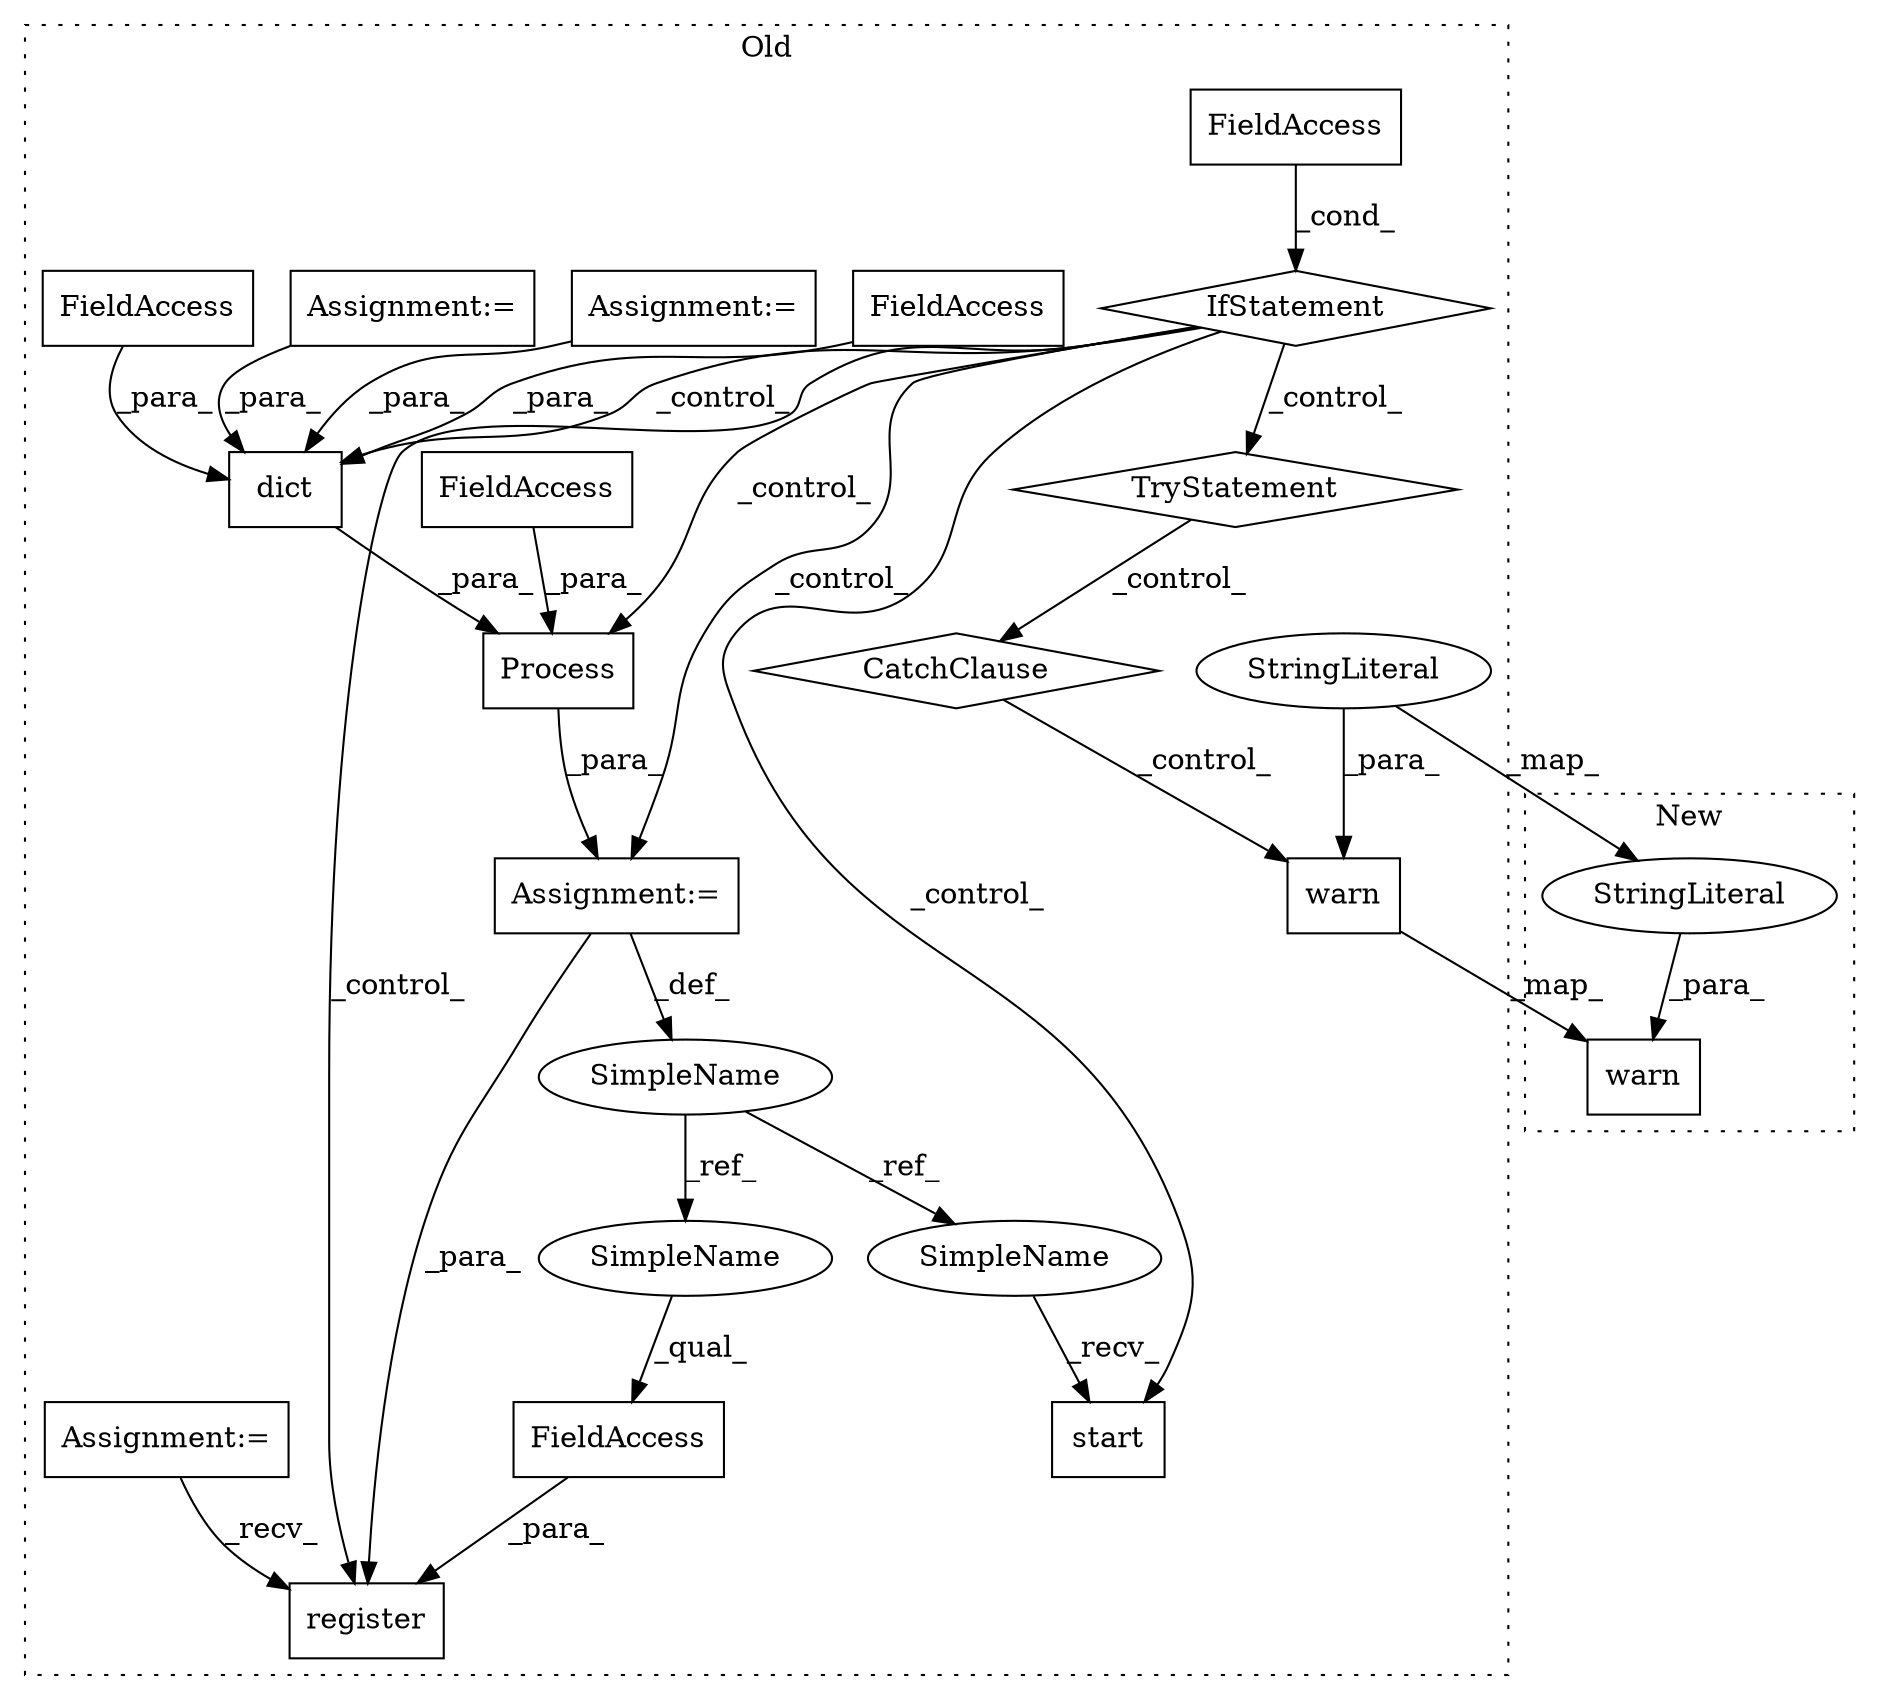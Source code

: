 digraph G {
subgraph cluster0 {
1 [label="warn" a="32" s="8707,8759" l="5,1" shape="box"];
4 [label="StringLiteral" a="45" s="8712" l="47" shape="ellipse"];
5 [label="IfStatement" a="25" s="8388,8407" l="4,2" shape="diamond"];
6 [label="Assignment:=" a="7" s="8418" l="1" shape="box"];
7 [label="Assignment:=" a="7" s="7412" l="6" shape="box"];
8 [label="Assignment:=" a="7" s="7428" l="6" shape="box"];
9 [label="Process" a="32" s="8419,8493" l="8,1" shape="box"];
10 [label="start" a="32" s="8540" l="7" shape="box"];
11 [label="CatchClause" a="12" s="8662,8686" l="13,2" shape="diamond"];
12 [label="SimpleName" a="42" s="8417" l="1" shape="ellipse"];
13 [label="FieldAccess" a="22" s="8518" l="11" shape="box"];
14 [label="TryStatement" a="54" s="8569" l="4" shape="diamond"];
15 [label="FieldAccess" a="22" s="8427" l="15" shape="box"];
16 [label="FieldAccess" a="22" s="8392" l="15" shape="box"];
17 [label="dict" a="32" s="8443,8492" l="5,1" shape="box"];
18 [label="FieldAccess" a="22" s="8482" l="10" shape="box"];
19 [label="FieldAccess" a="22" s="8462" l="19" shape="box"];
20 [label="register" a="32" s="8509,8529" l="9,1" shape="box"];
21 [label="Assignment:=" a="7" s="7364" l="6" shape="box"];
22 [label="SimpleName" a="42" s="8538" l="1" shape="ellipse"];
23 [label="SimpleName" a="42" s="8518" l="1" shape="ellipse"];
label = "Old";
style="dotted";
}
subgraph cluster1 {
2 [label="warn" a="32" s="7401,7473" l="5,1" shape="box"];
3 [label="StringLiteral" a="45" s="7406" l="67" shape="ellipse"];
label = "New";
style="dotted";
}
1 -> 2 [label="_map_"];
3 -> 2 [label="_para_"];
4 -> 3 [label="_map_"];
4 -> 1 [label="_para_"];
5 -> 17 [label="_control_"];
5 -> 9 [label="_control_"];
5 -> 10 [label="_control_"];
5 -> 20 [label="_control_"];
5 -> 6 [label="_control_"];
5 -> 14 [label="_control_"];
6 -> 12 [label="_def_"];
6 -> 20 [label="_para_"];
7 -> 17 [label="_para_"];
8 -> 17 [label="_para_"];
9 -> 6 [label="_para_"];
11 -> 1 [label="_control_"];
12 -> 22 [label="_ref_"];
12 -> 23 [label="_ref_"];
13 -> 20 [label="_para_"];
14 -> 11 [label="_control_"];
15 -> 9 [label="_para_"];
16 -> 5 [label="_cond_"];
17 -> 9 [label="_para_"];
18 -> 17 [label="_para_"];
19 -> 17 [label="_para_"];
21 -> 20 [label="_recv_"];
22 -> 10 [label="_recv_"];
23 -> 13 [label="_qual_"];
}